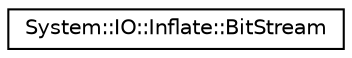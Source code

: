 digraph G
{
  edge [fontname="Helvetica",fontsize="10",labelfontname="Helvetica",labelfontsize="10"];
  node [fontname="Helvetica",fontsize="10",shape=record];
  rankdir="LR";
  Node1 [label="System::IO::Inflate::BitStream",height=0.2,width=0.4,color="black", fillcolor="white", style="filled",URL="$class_system_1_1_i_o_1_1_inflate_1_1_bit_stream.html"];
}
